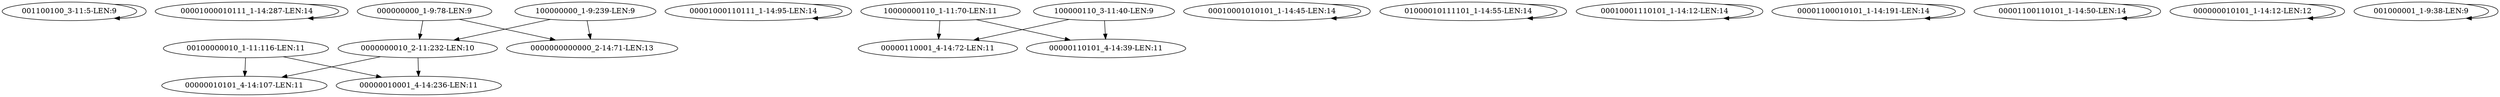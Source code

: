 digraph G {
    "001100100_3-11:5-LEN:9" -> "001100100_3-11:5-LEN:9";
    "00001000010111_1-14:287-LEN:14" -> "00001000010111_1-14:287-LEN:14";
    "0000000010_2-11:232-LEN:10" -> "00000010101_4-14:107-LEN:11";
    "0000000010_2-11:232-LEN:10" -> "00000010001_4-14:236-LEN:11";
    "000000000_1-9:78-LEN:9" -> "0000000010_2-11:232-LEN:10";
    "000000000_1-9:78-LEN:9" -> "0000000000000_2-14:71-LEN:13";
    "00001000110111_1-14:95-LEN:14" -> "00001000110111_1-14:95-LEN:14";
    "10000000110_1-11:70-LEN:11" -> "00000110001_4-14:72-LEN:11";
    "10000000110_1-11:70-LEN:11" -> "00000110101_4-14:39-LEN:11";
    "00010001010101_1-14:45-LEN:14" -> "00010001010101_1-14:45-LEN:14";
    "01000010111101_1-14:55-LEN:14" -> "01000010111101_1-14:55-LEN:14";
    "00100000010_1-11:116-LEN:11" -> "00000010101_4-14:107-LEN:11";
    "00100000010_1-11:116-LEN:11" -> "00000010001_4-14:236-LEN:11";
    "00010001110101_1-14:12-LEN:14" -> "00010001110101_1-14:12-LEN:14";
    "100000000_1-9:239-LEN:9" -> "0000000010_2-11:232-LEN:10";
    "100000000_1-9:239-LEN:9" -> "0000000000000_2-14:71-LEN:13";
    "00001100010101_1-14:191-LEN:14" -> "00001100010101_1-14:191-LEN:14";
    "00001100110101_1-14:50-LEN:14" -> "00001100110101_1-14:50-LEN:14";
    "100000110_3-11:40-LEN:9" -> "00000110001_4-14:72-LEN:11";
    "100000110_3-11:40-LEN:9" -> "00000110101_4-14:39-LEN:11";
    "000000010101_1-14:12-LEN:12" -> "000000010101_1-14:12-LEN:12";
    "001000001_1-9:38-LEN:9" -> "001000001_1-9:38-LEN:9";
}
